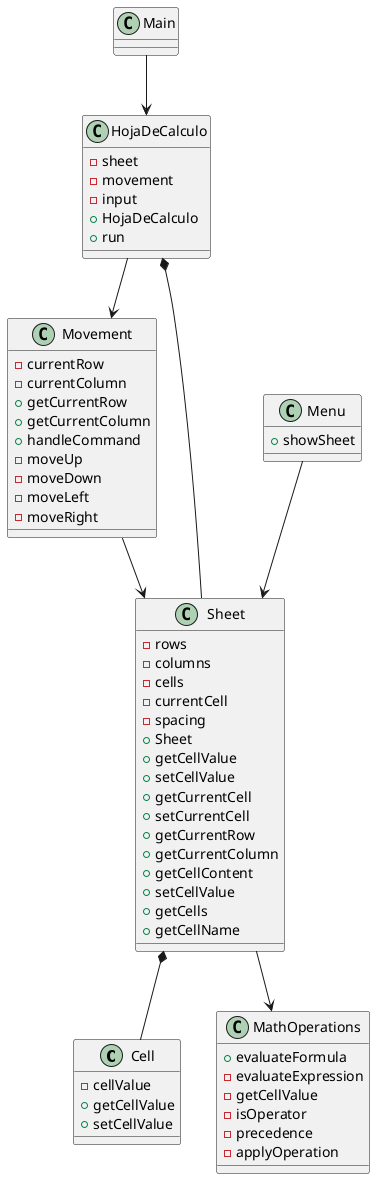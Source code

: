 @startuml
class Cell {
    - cellValue
    + getCellValue
    + setCellValue
}

class Movement {
    - currentRow
    - currentColumn
    + getCurrentRow
    + getCurrentColumn
    + handleCommand
    - moveUp
    - moveDown
    - moveLeft
    - moveRight
}

class Sheet {
    - rows
    - columns
    - cells
    - currentCell
    - spacing
    + Sheet
    + getCellValue
    + setCellValue
    + getCurrentCell
    + setCurrentCell
    + getCurrentRow
    + getCurrentColumn
    + getCellContent
    + setCellValue
    + getCells
    + getCellName
}

class Menu {
    + showSheet
}

class HojaDeCalculo {
    - sheet
    - movement
    - input
    + HojaDeCalculo
    + run
}

class MathOperations {
    + evaluateFormula
    - evaluateExpression
    - getCellValue
    - isOperator
    - precedence
    - applyOperation
}

Main --> HojaDeCalculo
Sheet *-down- Cell
HojaDeCalculo *-down- Sheet
Movement --> Sheet
HojaDeCalculo --> Movement
Menu --> Sheet
Sheet --> MathOperations
@enduml


